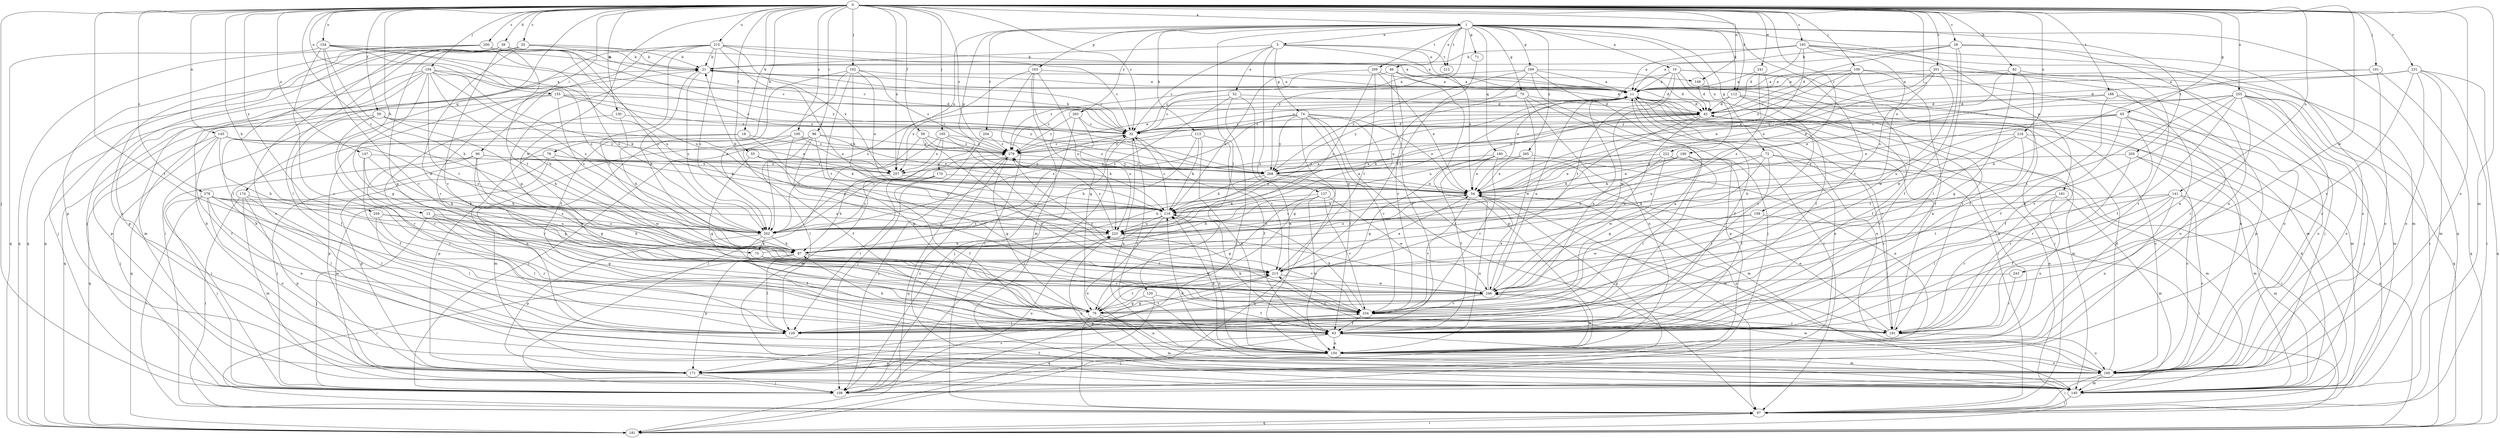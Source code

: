 strict digraph  {
0;
1;
3;
10;
11;
12;
18;
21;
25;
28;
32;
39;
43;
46;
52;
54;
55;
58;
59;
63;
65;
70;
71;
72;
74;
75;
76;
78;
82;
87;
90;
96;
97;
100;
101;
102;
104;
105;
108;
112;
113;
119;
120;
127;
129;
130;
140;
141;
145;
147;
149;
150;
154;
155;
159;
160;
161;
163;
169;
170;
171;
174;
180;
181;
188;
190;
191;
193;
195;
200;
201;
202;
204;
205;
209;
212;
213;
215;
216;
222;
223;
231;
234;
241;
243;
246;
255;
257;
259;
263;
265;
268;
278;
279;
0 -> 1  [label=a];
0 -> 12  [label=b];
0 -> 18  [label=b];
0 -> 25  [label=c];
0 -> 28  [label=c];
0 -> 32  [label=c];
0 -> 39  [label=d];
0 -> 55  [label=f];
0 -> 58  [label=f];
0 -> 59  [label=f];
0 -> 63  [label=f];
0 -> 65  [label=g];
0 -> 78  [label=h];
0 -> 82  [label=h];
0 -> 87  [label=h];
0 -> 90  [label=i];
0 -> 96  [label=i];
0 -> 100  [label=j];
0 -> 101  [label=j];
0 -> 102  [label=j];
0 -> 104  [label=j];
0 -> 105  [label=j];
0 -> 108  [label=j];
0 -> 112  [label=k];
0 -> 130  [label=m];
0 -> 140  [label=m];
0 -> 141  [label=n];
0 -> 145  [label=n];
0 -> 147  [label=n];
0 -> 149  [label=n];
0 -> 154  [label=o];
0 -> 155  [label=o];
0 -> 159  [label=o];
0 -> 160  [label=o];
0 -> 174  [label=q];
0 -> 188  [label=r];
0 -> 190  [label=r];
0 -> 193  [label=s];
0 -> 195  [label=s];
0 -> 200  [label=s];
0 -> 201  [label=s];
0 -> 202  [label=s];
0 -> 215  [label=u];
0 -> 216  [label=u];
0 -> 231  [label=v];
0 -> 241  [label=w];
0 -> 243  [label=w];
0 -> 246  [label=w];
0 -> 255  [label=x];
0 -> 257  [label=x];
0 -> 259  [label=y];
0 -> 278  [label=z];
0 -> 279  [label=z];
1 -> 3  [label=a];
1 -> 10  [label=a];
1 -> 46  [label=e];
1 -> 70  [label=g];
1 -> 71  [label=g];
1 -> 72  [label=g];
1 -> 112  [label=k];
1 -> 113  [label=k];
1 -> 120  [label=l];
1 -> 161  [label=p];
1 -> 163  [label=p];
1 -> 169  [label=p];
1 -> 170  [label=p];
1 -> 180  [label=q];
1 -> 181  [label=q];
1 -> 204  [label=t];
1 -> 205  [label=t];
1 -> 209  [label=t];
1 -> 212  [label=t];
1 -> 222  [label=u];
1 -> 234  [label=v];
1 -> 257  [label=x];
1 -> 263  [label=y];
1 -> 265  [label=y];
1 -> 268  [label=y];
3 -> 21  [label=b];
3 -> 32  [label=c];
3 -> 52  [label=e];
3 -> 54  [label=e];
3 -> 74  [label=g];
3 -> 127  [label=l];
3 -> 149  [label=n];
3 -> 212  [label=t];
10 -> 11  [label=a];
10 -> 54  [label=e];
10 -> 63  [label=f];
10 -> 97  [label=i];
10 -> 140  [label=m];
10 -> 191  [label=r];
10 -> 213  [label=t];
10 -> 246  [label=w];
11 -> 43  [label=d];
11 -> 63  [label=f];
11 -> 97  [label=i];
11 -> 191  [label=r];
11 -> 279  [label=z];
12 -> 75  [label=g];
12 -> 76  [label=g];
12 -> 108  [label=j];
12 -> 129  [label=l];
12 -> 202  [label=s];
18 -> 119  [label=k];
18 -> 150  [label=n];
18 -> 171  [label=p];
18 -> 279  [label=z];
21 -> 11  [label=a];
21 -> 32  [label=c];
21 -> 43  [label=d];
21 -> 87  [label=h];
21 -> 202  [label=s];
25 -> 11  [label=a];
25 -> 21  [label=b];
25 -> 32  [label=c];
25 -> 76  [label=g];
25 -> 129  [label=l];
25 -> 181  [label=q];
25 -> 246  [label=w];
28 -> 11  [label=a];
28 -> 21  [label=b];
28 -> 43  [label=d];
28 -> 63  [label=f];
28 -> 129  [label=l];
28 -> 150  [label=n];
28 -> 160  [label=o];
32 -> 21  [label=b];
32 -> 43  [label=d];
32 -> 108  [label=j];
32 -> 150  [label=n];
32 -> 213  [label=t];
32 -> 279  [label=z];
39 -> 21  [label=b];
39 -> 108  [label=j];
39 -> 129  [label=l];
39 -> 160  [label=o];
39 -> 181  [label=q];
39 -> 202  [label=s];
39 -> 213  [label=t];
39 -> 234  [label=v];
43 -> 32  [label=c];
43 -> 87  [label=h];
43 -> 119  [label=k];
43 -> 140  [label=m];
43 -> 150  [label=n];
43 -> 160  [label=o];
43 -> 223  [label=u];
43 -> 246  [label=w];
46 -> 11  [label=a];
46 -> 32  [label=c];
46 -> 43  [label=d];
46 -> 63  [label=f];
46 -> 171  [label=p];
46 -> 234  [label=v];
52 -> 32  [label=c];
52 -> 43  [label=d];
52 -> 108  [label=j];
52 -> 150  [label=n];
52 -> 202  [label=s];
54 -> 97  [label=i];
54 -> 119  [label=k];
54 -> 150  [label=n];
54 -> 160  [label=o];
54 -> 171  [label=p];
54 -> 202  [label=s];
54 -> 234  [label=v];
55 -> 76  [label=g];
55 -> 223  [label=u];
55 -> 268  [label=y];
58 -> 108  [label=j];
58 -> 119  [label=k];
58 -> 213  [label=t];
58 -> 234  [label=v];
58 -> 279  [label=z];
59 -> 32  [label=c];
59 -> 54  [label=e];
59 -> 63  [label=f];
59 -> 87  [label=h];
59 -> 181  [label=q];
59 -> 191  [label=r];
63 -> 87  [label=h];
63 -> 108  [label=j];
63 -> 119  [label=k];
63 -> 140  [label=m];
63 -> 150  [label=n];
65 -> 32  [label=c];
65 -> 54  [label=e];
65 -> 63  [label=f];
65 -> 97  [label=i];
65 -> 129  [label=l];
65 -> 150  [label=n];
65 -> 223  [label=u];
70 -> 43  [label=d];
70 -> 150  [label=n];
70 -> 171  [label=p];
70 -> 246  [label=w];
70 -> 257  [label=x];
70 -> 268  [label=y];
71 -> 213  [label=t];
72 -> 76  [label=g];
72 -> 129  [label=l];
72 -> 140  [label=m];
72 -> 191  [label=r];
72 -> 223  [label=u];
72 -> 257  [label=x];
74 -> 32  [label=c];
74 -> 54  [label=e];
74 -> 63  [label=f];
74 -> 76  [label=g];
74 -> 97  [label=i];
74 -> 191  [label=r];
74 -> 202  [label=s];
74 -> 234  [label=v];
74 -> 268  [label=y];
75 -> 54  [label=e];
75 -> 234  [label=v];
75 -> 246  [label=w];
76 -> 11  [label=a];
76 -> 97  [label=i];
76 -> 140  [label=m];
76 -> 150  [label=n];
76 -> 213  [label=t];
78 -> 108  [label=j];
78 -> 140  [label=m];
78 -> 171  [label=p];
78 -> 246  [label=w];
78 -> 257  [label=x];
78 -> 268  [label=y];
82 -> 11  [label=a];
82 -> 54  [label=e];
82 -> 63  [label=f];
82 -> 76  [label=g];
82 -> 191  [label=r];
87 -> 11  [label=a];
87 -> 97  [label=i];
87 -> 129  [label=l];
87 -> 171  [label=p];
87 -> 213  [label=t];
90 -> 76  [label=g];
90 -> 108  [label=j];
90 -> 129  [label=l];
90 -> 246  [label=w];
90 -> 257  [label=x];
90 -> 268  [label=y];
96 -> 54  [label=e];
96 -> 76  [label=g];
96 -> 108  [label=j];
96 -> 129  [label=l];
96 -> 171  [label=p];
96 -> 234  [label=v];
96 -> 279  [label=z];
97 -> 181  [label=q];
100 -> 11  [label=a];
100 -> 32  [label=c];
100 -> 54  [label=e];
100 -> 63  [label=f];
100 -> 160  [label=o];
100 -> 246  [label=w];
100 -> 279  [label=z];
101 -> 11  [label=a];
101 -> 87  [label=h];
101 -> 160  [label=o];
101 -> 181  [label=q];
102 -> 11  [label=a];
102 -> 54  [label=e];
102 -> 63  [label=f];
102 -> 119  [label=k];
102 -> 202  [label=s];
102 -> 213  [label=t];
102 -> 279  [label=z];
104 -> 11  [label=a];
104 -> 76  [label=g];
104 -> 87  [label=h];
104 -> 108  [label=j];
104 -> 119  [label=k];
104 -> 140  [label=m];
104 -> 171  [label=p];
104 -> 202  [label=s];
104 -> 213  [label=t];
104 -> 268  [label=y];
105 -> 54  [label=e];
105 -> 140  [label=m];
105 -> 202  [label=s];
105 -> 257  [label=x];
105 -> 268  [label=y];
105 -> 279  [label=z];
108 -> 32  [label=c];
108 -> 223  [label=u];
112 -> 32  [label=c];
112 -> 43  [label=d];
112 -> 63  [label=f];
112 -> 140  [label=m];
112 -> 234  [label=v];
113 -> 63  [label=f];
113 -> 87  [label=h];
113 -> 119  [label=k];
113 -> 150  [label=n];
113 -> 279  [label=z];
119 -> 21  [label=b];
119 -> 32  [label=c];
119 -> 150  [label=n];
119 -> 160  [label=o];
119 -> 202  [label=s];
119 -> 223  [label=u];
120 -> 63  [label=f];
120 -> 76  [label=g];
120 -> 181  [label=q];
127 -> 76  [label=g];
127 -> 87  [label=h];
127 -> 119  [label=k];
127 -> 150  [label=n];
127 -> 234  [label=v];
127 -> 246  [label=w];
129 -> 213  [label=t];
130 -> 32  [label=c];
130 -> 87  [label=h];
130 -> 191  [label=r];
140 -> 43  [label=d];
140 -> 97  [label=i];
140 -> 223  [label=u];
140 -> 279  [label=z];
141 -> 63  [label=f];
141 -> 119  [label=k];
141 -> 129  [label=l];
141 -> 140  [label=m];
141 -> 150  [label=n];
141 -> 160  [label=o];
141 -> 213  [label=t];
145 -> 63  [label=f];
145 -> 87  [label=h];
145 -> 108  [label=j];
145 -> 119  [label=k];
145 -> 181  [label=q];
145 -> 202  [label=s];
145 -> 279  [label=z];
147 -> 63  [label=f];
147 -> 87  [label=h];
147 -> 234  [label=v];
147 -> 257  [label=x];
149 -> 43  [label=d];
149 -> 160  [label=o];
150 -> 32  [label=c];
150 -> 119  [label=k];
150 -> 160  [label=o];
150 -> 171  [label=p];
150 -> 246  [label=w];
154 -> 21  [label=b];
154 -> 32  [label=c];
154 -> 87  [label=h];
154 -> 181  [label=q];
154 -> 191  [label=r];
154 -> 202  [label=s];
154 -> 223  [label=u];
154 -> 234  [label=v];
155 -> 32  [label=c];
155 -> 43  [label=d];
155 -> 171  [label=p];
155 -> 181  [label=q];
155 -> 202  [label=s];
155 -> 268  [label=y];
159 -> 97  [label=i];
159 -> 223  [label=u];
159 -> 246  [label=w];
160 -> 11  [label=a];
160 -> 21  [label=b];
160 -> 43  [label=d];
160 -> 97  [label=i];
160 -> 119  [label=k];
160 -> 140  [label=m];
160 -> 246  [label=w];
161 -> 119  [label=k];
161 -> 140  [label=m];
161 -> 150  [label=n];
161 -> 191  [label=r];
163 -> 11  [label=a];
163 -> 76  [label=g];
163 -> 97  [label=i];
163 -> 140  [label=m];
163 -> 202  [label=s];
163 -> 223  [label=u];
169 -> 11  [label=a];
169 -> 43  [label=d];
169 -> 97  [label=i];
169 -> 108  [label=j];
169 -> 223  [label=u];
169 -> 268  [label=y];
169 -> 279  [label=z];
170 -> 54  [label=e];
170 -> 63  [label=f];
170 -> 129  [label=l];
170 -> 202  [label=s];
171 -> 11  [label=a];
171 -> 21  [label=b];
171 -> 63  [label=f];
171 -> 108  [label=j];
171 -> 234  [label=v];
174 -> 97  [label=i];
174 -> 119  [label=k];
174 -> 129  [label=l];
174 -> 140  [label=m];
174 -> 171  [label=p];
180 -> 54  [label=e];
180 -> 63  [label=f];
180 -> 76  [label=g];
180 -> 140  [label=m];
180 -> 234  [label=v];
180 -> 257  [label=x];
181 -> 11  [label=a];
181 -> 97  [label=i];
188 -> 43  [label=d];
188 -> 54  [label=e];
188 -> 63  [label=f];
188 -> 160  [label=o];
188 -> 171  [label=p];
190 -> 54  [label=e];
190 -> 63  [label=f];
190 -> 119  [label=k];
190 -> 129  [label=l];
190 -> 268  [label=y];
191 -> 11  [label=a];
191 -> 54  [label=e];
191 -> 160  [label=o];
191 -> 213  [label=t];
193 -> 11  [label=a];
193 -> 21  [label=b];
193 -> 43  [label=d];
193 -> 54  [label=e];
193 -> 140  [label=m];
193 -> 150  [label=n];
193 -> 160  [label=o];
193 -> 202  [label=s];
195 -> 63  [label=f];
195 -> 140  [label=m];
195 -> 234  [label=v];
195 -> 257  [label=x];
195 -> 279  [label=z];
200 -> 21  [label=b];
200 -> 160  [label=o];
200 -> 171  [label=p];
200 -> 181  [label=q];
200 -> 202  [label=s];
200 -> 223  [label=u];
200 -> 268  [label=y];
201 -> 11  [label=a];
201 -> 54  [label=e];
201 -> 97  [label=i];
201 -> 108  [label=j];
201 -> 246  [label=w];
201 -> 268  [label=y];
202 -> 11  [label=a];
202 -> 32  [label=c];
202 -> 63  [label=f];
202 -> 87  [label=h];
202 -> 171  [label=p];
202 -> 279  [label=z];
202 -> 75  [label=k];
204 -> 108  [label=j];
204 -> 279  [label=z];
205 -> 140  [label=m];
205 -> 160  [label=o];
205 -> 191  [label=r];
205 -> 268  [label=y];
209 -> 11  [label=a];
209 -> 54  [label=e];
209 -> 119  [label=k];
209 -> 213  [label=t];
209 -> 223  [label=u];
213 -> 54  [label=e];
213 -> 171  [label=p];
213 -> 246  [label=w];
215 -> 11  [label=a];
215 -> 21  [label=b];
215 -> 32  [label=c];
215 -> 54  [label=e];
215 -> 76  [label=g];
215 -> 97  [label=i];
215 -> 191  [label=r];
215 -> 202  [label=s];
215 -> 213  [label=t];
215 -> 257  [label=x];
216 -> 87  [label=h];
216 -> 181  [label=q];
216 -> 191  [label=r];
216 -> 213  [label=t];
216 -> 234  [label=v];
216 -> 279  [label=z];
222 -> 54  [label=e];
222 -> 87  [label=h];
222 -> 97  [label=i];
222 -> 129  [label=l];
222 -> 246  [label=w];
222 -> 268  [label=y];
223 -> 87  [label=h];
223 -> 234  [label=v];
223 -> 279  [label=z];
231 -> 11  [label=a];
231 -> 43  [label=d];
231 -> 97  [label=i];
231 -> 140  [label=m];
231 -> 160  [label=o];
231 -> 181  [label=q];
231 -> 234  [label=v];
234 -> 11  [label=a];
234 -> 63  [label=f];
234 -> 119  [label=k];
234 -> 129  [label=l];
234 -> 191  [label=r];
241 -> 11  [label=a];
241 -> 202  [label=s];
241 -> 268  [label=y];
243 -> 191  [label=r];
243 -> 246  [label=w];
246 -> 11  [label=a];
246 -> 54  [label=e];
246 -> 76  [label=g];
246 -> 234  [label=v];
246 -> 279  [label=z];
255 -> 32  [label=c];
255 -> 43  [label=d];
255 -> 63  [label=f];
255 -> 108  [label=j];
255 -> 140  [label=m];
255 -> 160  [label=o];
255 -> 181  [label=q];
255 -> 191  [label=r];
255 -> 213  [label=t];
255 -> 234  [label=v];
257 -> 54  [label=e];
257 -> 87  [label=h];
259 -> 87  [label=h];
259 -> 129  [label=l];
259 -> 191  [label=r];
259 -> 202  [label=s];
263 -> 32  [label=c];
263 -> 108  [label=j];
263 -> 223  [label=u];
263 -> 279  [label=z];
265 -> 54  [label=e];
265 -> 150  [label=n];
265 -> 257  [label=x];
268 -> 54  [label=e];
268 -> 87  [label=h];
268 -> 119  [label=k];
268 -> 181  [label=q];
278 -> 97  [label=i];
278 -> 108  [label=j];
278 -> 119  [label=k];
278 -> 129  [label=l];
278 -> 150  [label=n];
278 -> 160  [label=o];
278 -> 202  [label=s];
278 -> 223  [label=u];
279 -> 11  [label=a];
279 -> 76  [label=g];
279 -> 108  [label=j];
279 -> 181  [label=q];
279 -> 268  [label=y];
}
